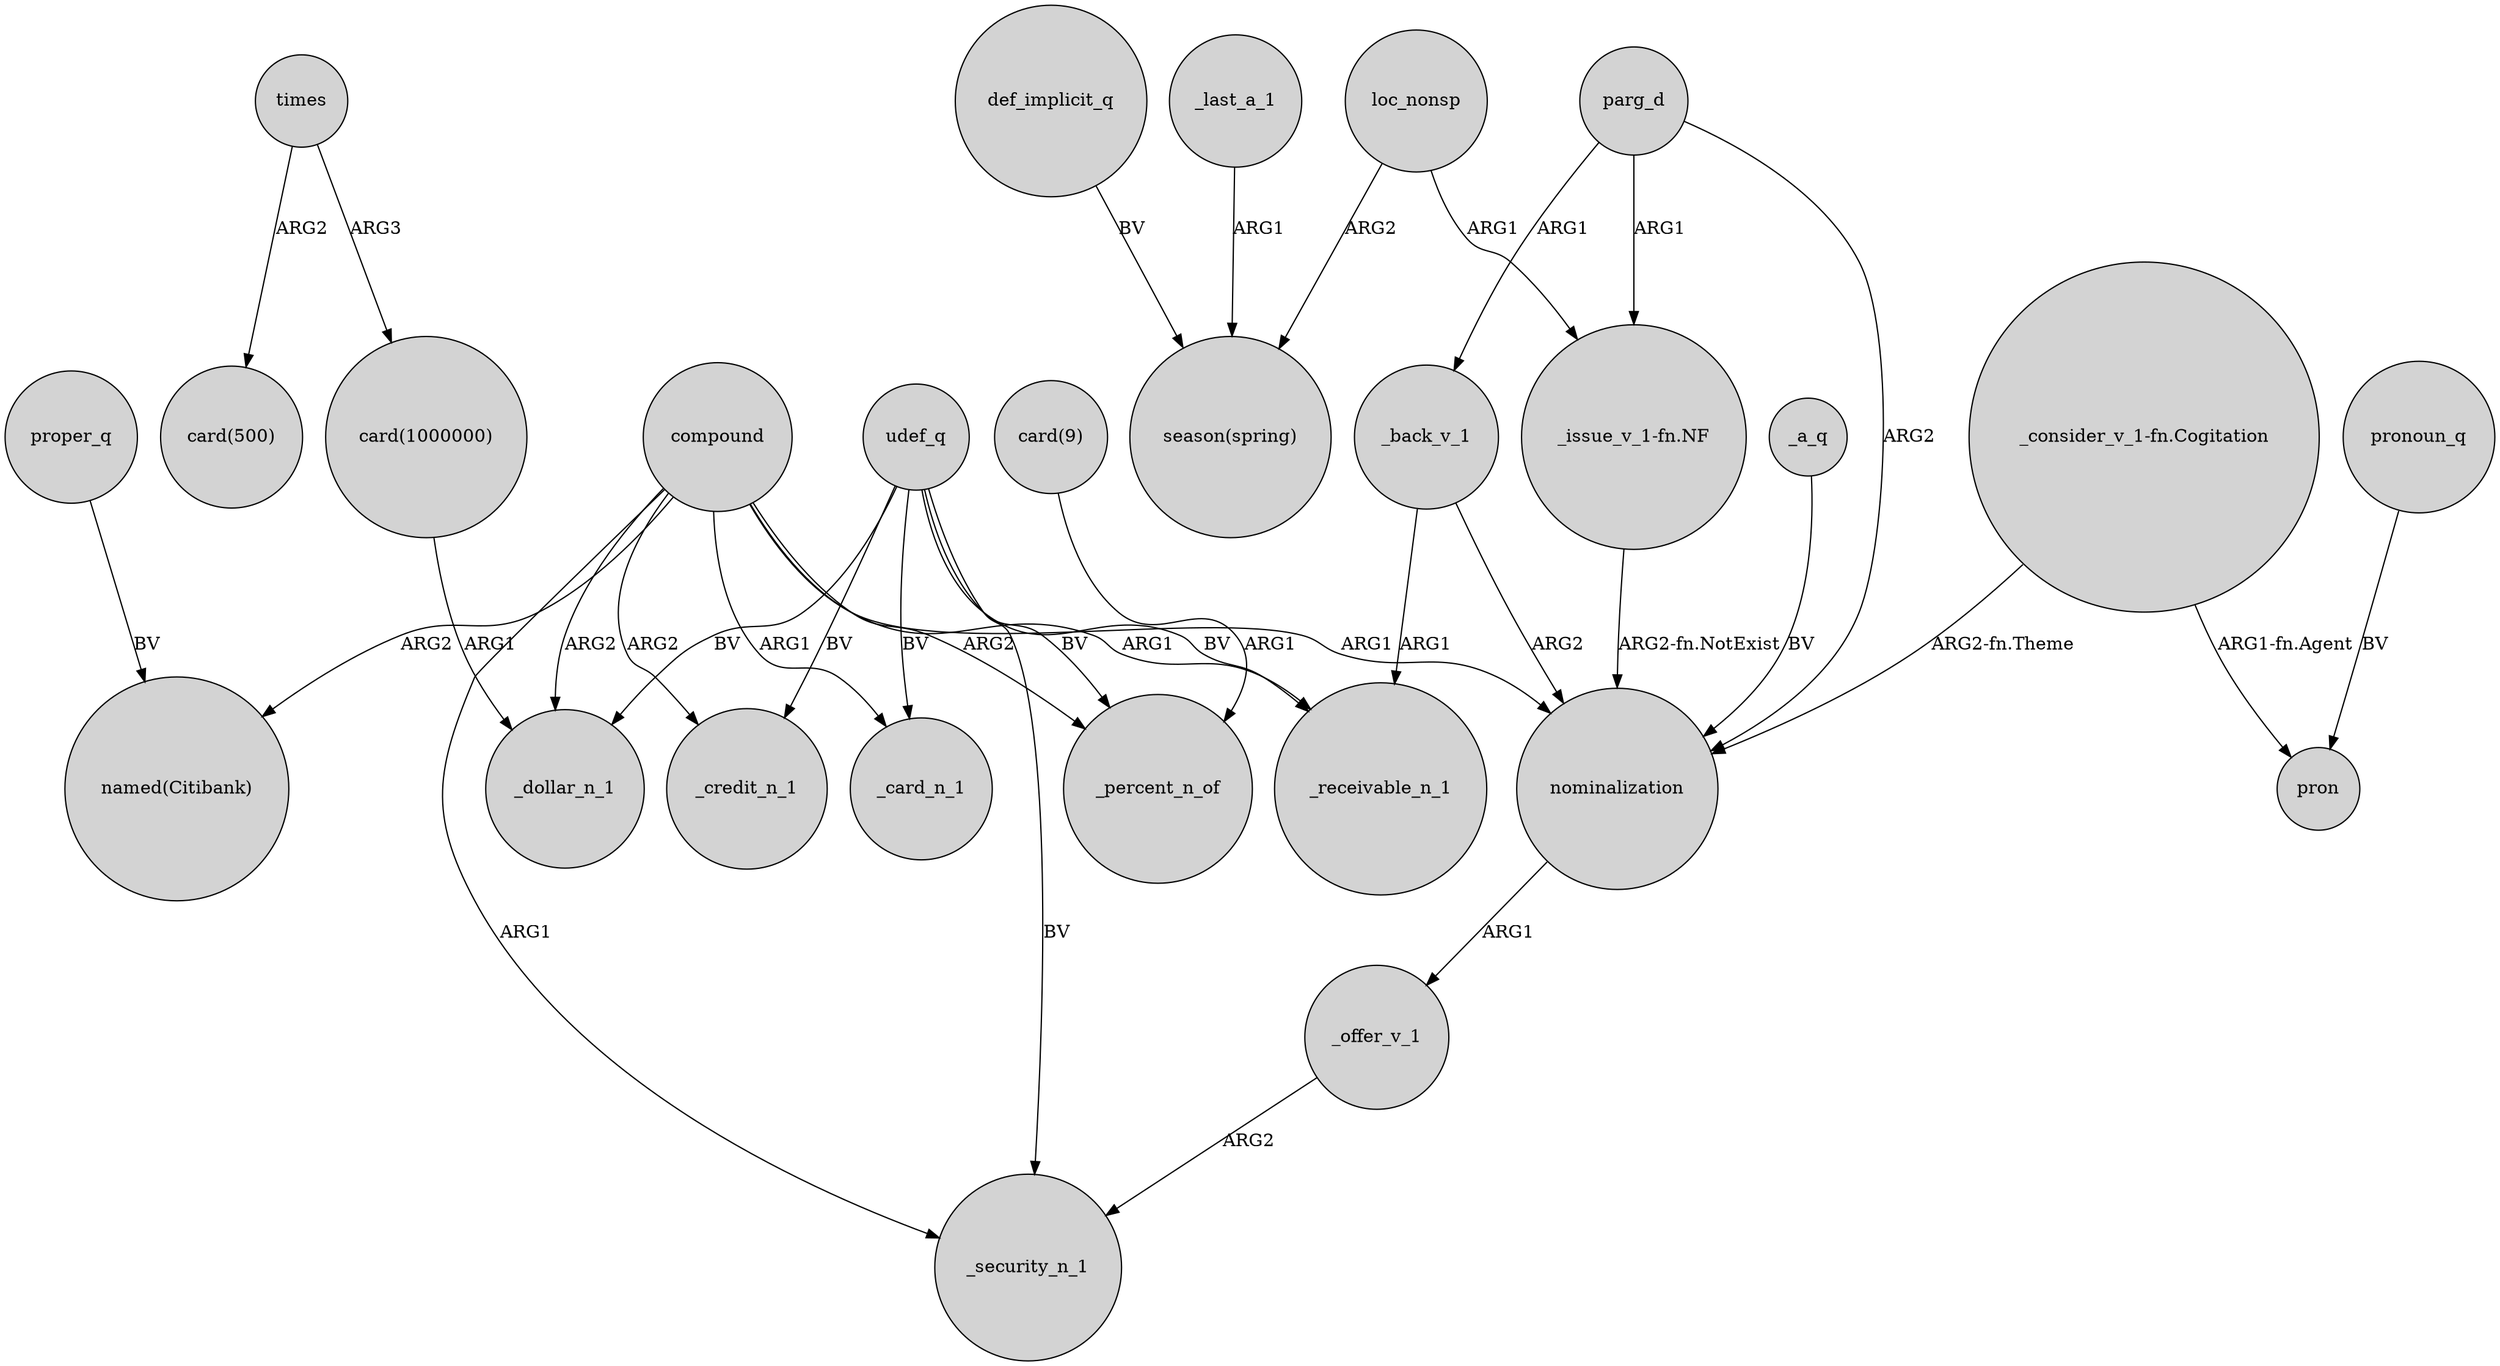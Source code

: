 digraph {
	node [shape=circle style=filled]
	loc_nonsp -> "_issue_v_1-fn.NF" [label=ARG1]
	"card(1000000)" -> _dollar_n_1 [label=ARG1]
	compound -> "named(Citibank)" [label=ARG2]
	"card(9)" -> _percent_n_of [label=ARG1]
	"_consider_v_1-fn.Cogitation" -> pron [label="ARG1-fn.Agent"]
	udef_q -> _credit_n_1 [label=BV]
	compound -> _credit_n_1 [label=ARG2]
	udef_q -> _receivable_n_1 [label=BV]
	loc_nonsp -> "season(spring)" [label=ARG2]
	_a_q -> nominalization [label=BV]
	_back_v_1 -> _receivable_n_1 [label=ARG1]
	"_consider_v_1-fn.Cogitation" -> nominalization [label="ARG2-fn.Theme"]
	compound -> _security_n_1 [label=ARG1]
	compound -> _percent_n_of [label=ARG2]
	udef_q -> _card_n_1 [label=BV]
	pronoun_q -> pron [label=BV]
	compound -> _card_n_1 [label=ARG1]
	parg_d -> "_issue_v_1-fn.NF" [label=ARG1]
	proper_q -> "named(Citibank)" [label=BV]
	times -> "card(1000000)" [label=ARG3]
	parg_d -> nominalization [label=ARG2]
	times -> "card(500)" [label=ARG2]
	"_issue_v_1-fn.NF" -> nominalization [label="ARG2-fn.NotExist"]
	nominalization -> _offer_v_1 [label=ARG1]
	parg_d -> _back_v_1 [label=ARG1]
	_back_v_1 -> nominalization [label=ARG2]
	_offer_v_1 -> _security_n_1 [label=ARG2]
	_last_a_1 -> "season(spring)" [label=ARG1]
	def_implicit_q -> "season(spring)" [label=BV]
	udef_q -> _percent_n_of [label=BV]
	compound -> _receivable_n_1 [label=ARG1]
	compound -> _dollar_n_1 [label=ARG2]
	compound -> nominalization [label=ARG1]
	udef_q -> _dollar_n_1 [label=BV]
	udef_q -> _security_n_1 [label=BV]
}
